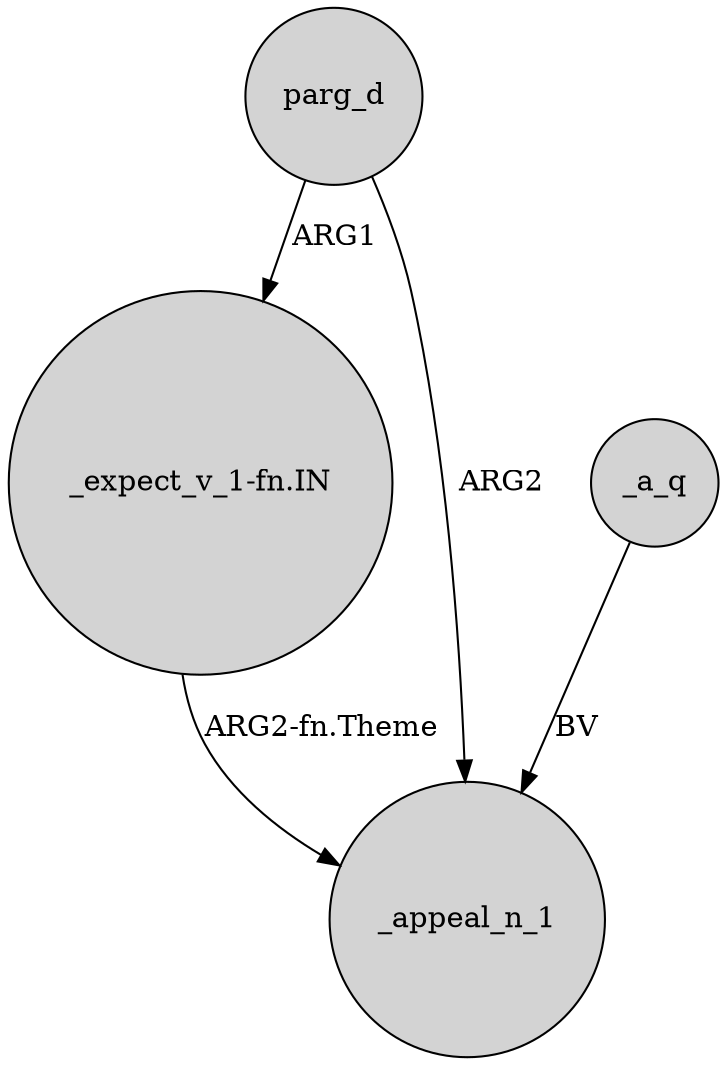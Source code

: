 digraph {
	node [shape=circle style=filled]
	"_expect_v_1-fn.IN" -> _appeal_n_1 [label="ARG2-fn.Theme"]
	parg_d -> "_expect_v_1-fn.IN" [label=ARG1]
	parg_d -> _appeal_n_1 [label=ARG2]
	_a_q -> _appeal_n_1 [label=BV]
}
